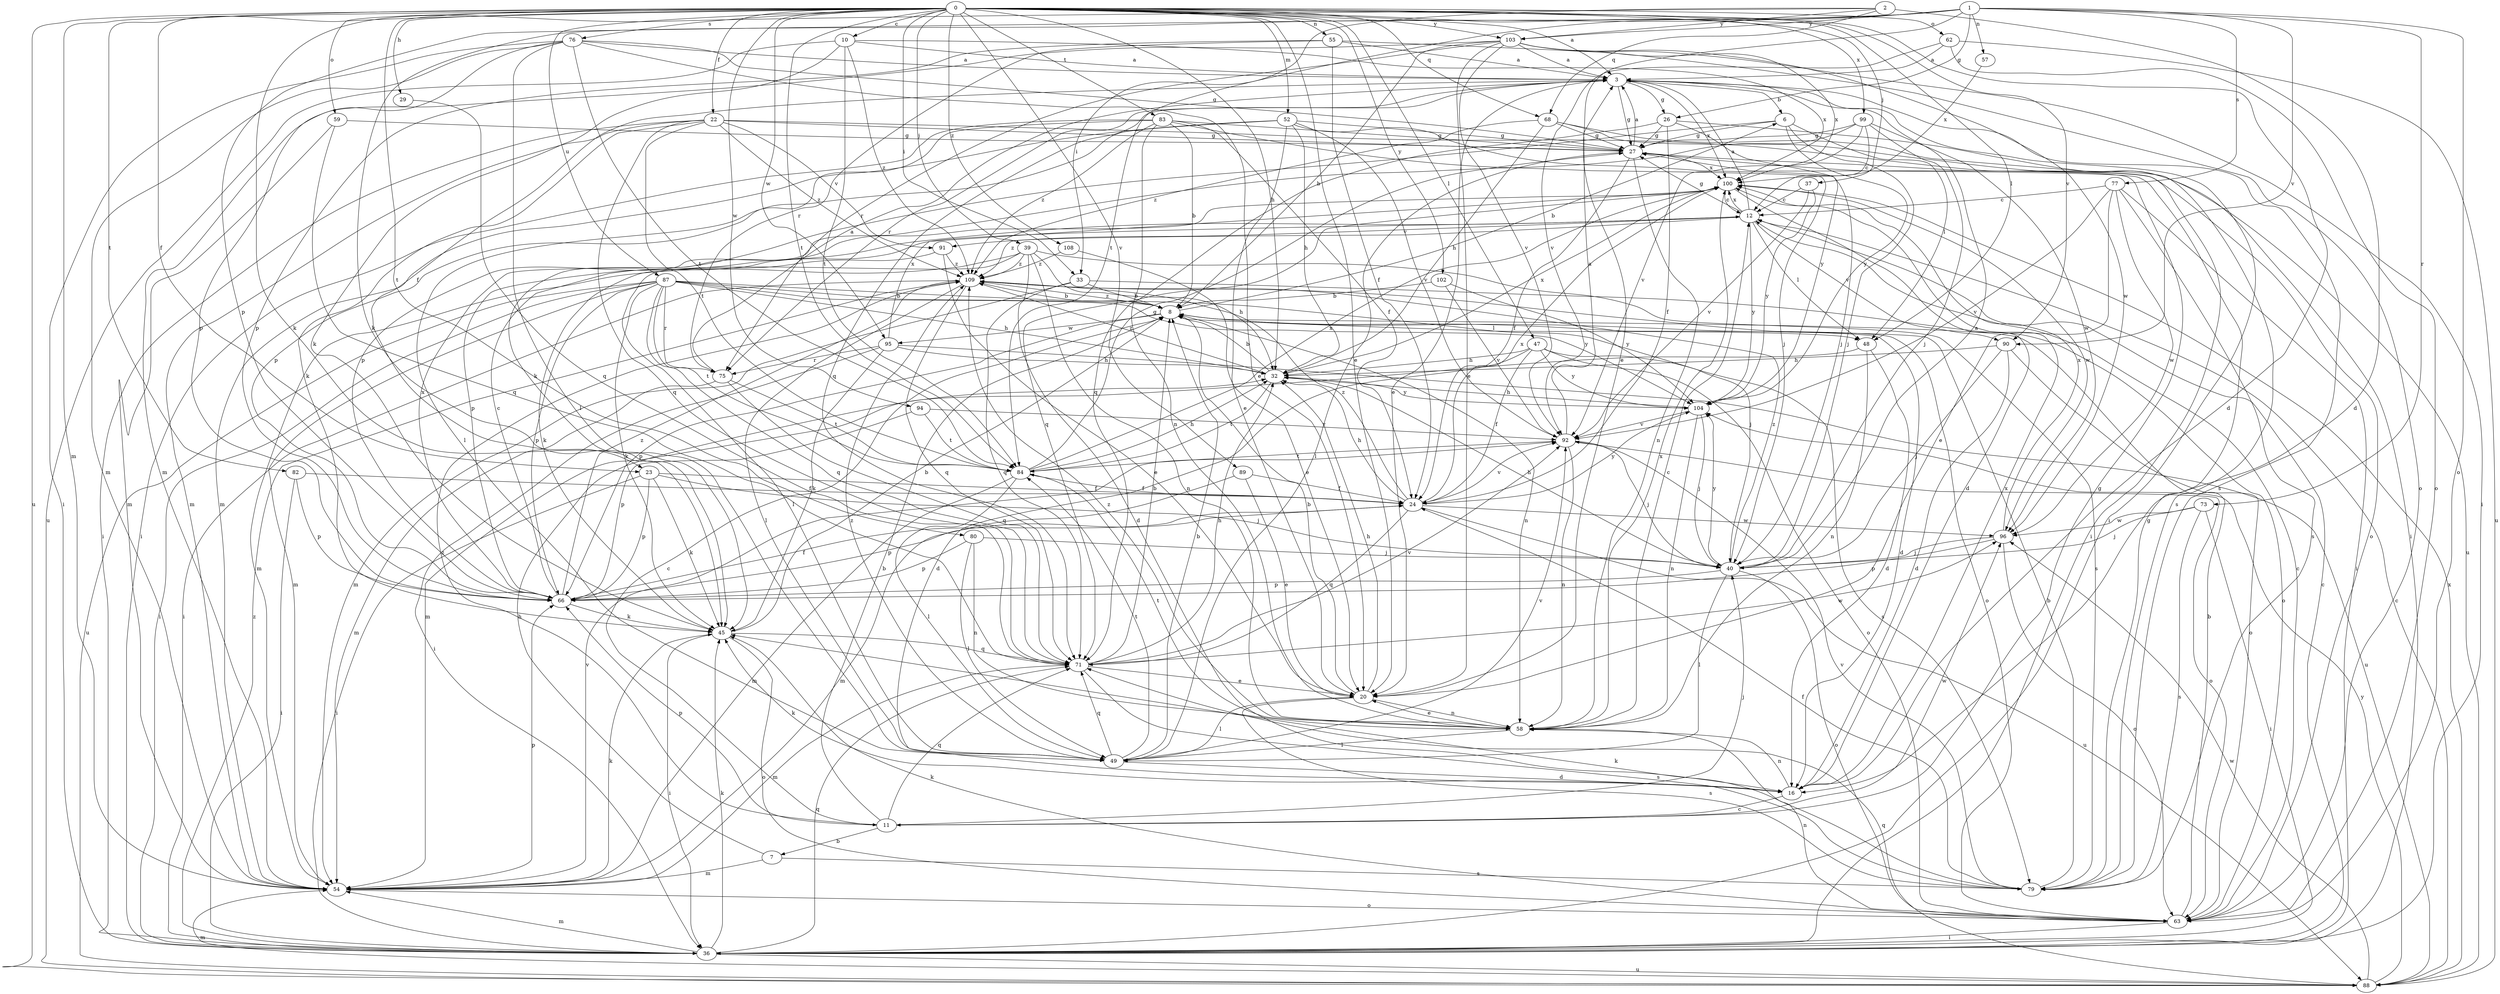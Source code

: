 strict digraph  {
0;
1;
2;
3;
6;
7;
8;
10;
11;
12;
16;
20;
22;
23;
24;
26;
27;
29;
32;
33;
36;
37;
39;
40;
45;
47;
48;
49;
52;
54;
55;
57;
58;
59;
62;
63;
66;
68;
71;
73;
75;
76;
77;
79;
80;
82;
83;
84;
87;
88;
89;
90;
91;
92;
94;
95;
96;
99;
100;
102;
103;
104;
108;
109;
0 -> 3  [label=a];
0 -> 10  [label=c];
0 -> 16  [label=d];
0 -> 20  [label=e];
0 -> 22  [label=f];
0 -> 23  [label=f];
0 -> 29  [label=h];
0 -> 32  [label=h];
0 -> 33  [label=i];
0 -> 37  [label=j];
0 -> 39  [label=j];
0 -> 47  [label=l];
0 -> 48  [label=l];
0 -> 52  [label=m];
0 -> 54  [label=m];
0 -> 55  [label=n];
0 -> 59  [label=o];
0 -> 62  [label=o];
0 -> 68  [label=q];
0 -> 76  [label=s];
0 -> 80  [label=t];
0 -> 82  [label=t];
0 -> 83  [label=t];
0 -> 84  [label=t];
0 -> 87  [label=u];
0 -> 88  [label=u];
0 -> 89  [label=v];
0 -> 90  [label=v];
0 -> 94  [label=w];
0 -> 95  [label=w];
0 -> 99  [label=x];
0 -> 102  [label=y];
0 -> 103  [label=y];
0 -> 108  [label=z];
1 -> 20  [label=e];
1 -> 26  [label=g];
1 -> 45  [label=k];
1 -> 57  [label=n];
1 -> 63  [label=o];
1 -> 66  [label=p];
1 -> 73  [label=r];
1 -> 77  [label=s];
1 -> 84  [label=t];
1 -> 90  [label=v];
1 -> 103  [label=y];
2 -> 16  [label=d];
2 -> 33  [label=i];
2 -> 45  [label=k];
2 -> 68  [label=q];
2 -> 103  [label=y];
3 -> 6  [label=b];
3 -> 20  [label=e];
3 -> 23  [label=f];
3 -> 26  [label=g];
3 -> 27  [label=g];
3 -> 36  [label=i];
3 -> 71  [label=q];
3 -> 75  [label=r];
3 -> 79  [label=s];
3 -> 100  [label=x];
6 -> 27  [label=g];
6 -> 40  [label=j];
6 -> 45  [label=k];
6 -> 48  [label=l];
6 -> 104  [label=y];
7 -> 32  [label=h];
7 -> 54  [label=m];
7 -> 79  [label=s];
8 -> 6  [label=b];
8 -> 11  [label=c];
8 -> 16  [label=d];
8 -> 48  [label=l];
8 -> 58  [label=n];
8 -> 66  [label=p];
8 -> 95  [label=w];
8 -> 109  [label=z];
10 -> 3  [label=a];
10 -> 45  [label=k];
10 -> 84  [label=t];
10 -> 88  [label=u];
10 -> 100  [label=x];
10 -> 109  [label=z];
11 -> 7  [label=b];
11 -> 8  [label=b];
11 -> 27  [label=g];
11 -> 40  [label=j];
11 -> 66  [label=p];
11 -> 71  [label=q];
11 -> 96  [label=w];
11 -> 109  [label=z];
12 -> 3  [label=a];
12 -> 27  [label=g];
12 -> 48  [label=l];
12 -> 66  [label=p];
12 -> 90  [label=v];
12 -> 91  [label=v];
12 -> 100  [label=x];
12 -> 104  [label=y];
12 -> 109  [label=z];
16 -> 11  [label=c];
16 -> 45  [label=k];
16 -> 58  [label=n];
16 -> 100  [label=x];
20 -> 8  [label=b];
20 -> 32  [label=h];
20 -> 49  [label=l];
20 -> 58  [label=n];
20 -> 79  [label=s];
22 -> 27  [label=g];
22 -> 36  [label=i];
22 -> 45  [label=k];
22 -> 54  [label=m];
22 -> 71  [label=q];
22 -> 79  [label=s];
22 -> 84  [label=t];
22 -> 91  [label=v];
22 -> 109  [label=z];
23 -> 24  [label=f];
23 -> 36  [label=i];
23 -> 40  [label=j];
23 -> 45  [label=k];
23 -> 66  [label=p];
24 -> 32  [label=h];
24 -> 66  [label=p];
24 -> 71  [label=q];
24 -> 88  [label=u];
24 -> 92  [label=v];
24 -> 96  [label=w];
24 -> 100  [label=x];
24 -> 104  [label=y];
24 -> 109  [label=z];
26 -> 24  [label=f];
26 -> 27  [label=g];
26 -> 36  [label=i];
26 -> 71  [label=q];
26 -> 104  [label=y];
27 -> 3  [label=a];
27 -> 24  [label=f];
27 -> 49  [label=l];
27 -> 58  [label=n];
27 -> 63  [label=o];
27 -> 100  [label=x];
29 -> 71  [label=q];
32 -> 8  [label=b];
32 -> 84  [label=t];
32 -> 100  [label=x];
32 -> 104  [label=y];
32 -> 109  [label=z];
33 -> 8  [label=b];
33 -> 54  [label=m];
33 -> 63  [label=o];
33 -> 71  [label=q];
36 -> 12  [label=c];
36 -> 45  [label=k];
36 -> 54  [label=m];
36 -> 71  [label=q];
36 -> 88  [label=u];
36 -> 109  [label=z];
37 -> 12  [label=c];
37 -> 92  [label=v];
37 -> 104  [label=y];
39 -> 16  [label=d];
39 -> 32  [label=h];
39 -> 49  [label=l];
39 -> 54  [label=m];
39 -> 58  [label=n];
39 -> 79  [label=s];
39 -> 109  [label=z];
40 -> 3  [label=a];
40 -> 32  [label=h];
40 -> 49  [label=l];
40 -> 63  [label=o];
40 -> 66  [label=p];
40 -> 104  [label=y];
40 -> 109  [label=z];
45 -> 8  [label=b];
45 -> 36  [label=i];
45 -> 63  [label=o];
45 -> 71  [label=q];
47 -> 16  [label=d];
47 -> 24  [label=f];
47 -> 32  [label=h];
47 -> 63  [label=o];
47 -> 79  [label=s];
47 -> 104  [label=y];
48 -> 16  [label=d];
48 -> 54  [label=m];
48 -> 58  [label=n];
49 -> 8  [label=b];
49 -> 16  [label=d];
49 -> 71  [label=q];
49 -> 84  [label=t];
49 -> 92  [label=v];
49 -> 109  [label=z];
52 -> 20  [label=e];
52 -> 27  [label=g];
52 -> 32  [label=h];
52 -> 40  [label=j];
52 -> 54  [label=m];
52 -> 66  [label=p];
52 -> 92  [label=v];
54 -> 45  [label=k];
54 -> 63  [label=o];
54 -> 66  [label=p];
54 -> 92  [label=v];
55 -> 3  [label=a];
55 -> 24  [label=f];
55 -> 63  [label=o];
55 -> 66  [label=p];
55 -> 75  [label=r];
57 -> 100  [label=x];
58 -> 12  [label=c];
58 -> 20  [label=e];
58 -> 49  [label=l];
58 -> 84  [label=t];
58 -> 100  [label=x];
58 -> 109  [label=z];
59 -> 27  [label=g];
59 -> 54  [label=m];
59 -> 71  [label=q];
62 -> 3  [label=a];
62 -> 63  [label=o];
62 -> 88  [label=u];
62 -> 92  [label=v];
63 -> 8  [label=b];
63 -> 12  [label=c];
63 -> 36  [label=i];
63 -> 45  [label=k];
63 -> 58  [label=n];
66 -> 12  [label=c];
66 -> 24  [label=f];
66 -> 45  [label=k];
66 -> 100  [label=x];
66 -> 109  [label=z];
68 -> 27  [label=g];
68 -> 32  [label=h];
68 -> 36  [label=i];
68 -> 88  [label=u];
68 -> 109  [label=z];
71 -> 8  [label=b];
71 -> 20  [label=e];
71 -> 32  [label=h];
71 -> 54  [label=m];
71 -> 79  [label=s];
71 -> 92  [label=v];
71 -> 96  [label=w];
73 -> 36  [label=i];
73 -> 40  [label=j];
73 -> 79  [label=s];
73 -> 96  [label=w];
75 -> 3  [label=a];
75 -> 54  [label=m];
75 -> 71  [label=q];
75 -> 84  [label=t];
76 -> 3  [label=a];
76 -> 20  [label=e];
76 -> 27  [label=g];
76 -> 36  [label=i];
76 -> 49  [label=l];
76 -> 54  [label=m];
76 -> 66  [label=p];
76 -> 84  [label=t];
77 -> 12  [label=c];
77 -> 20  [label=e];
77 -> 36  [label=i];
77 -> 79  [label=s];
77 -> 92  [label=v];
77 -> 96  [label=w];
79 -> 8  [label=b];
79 -> 24  [label=f];
79 -> 27  [label=g];
79 -> 45  [label=k];
79 -> 92  [label=v];
80 -> 40  [label=j];
80 -> 49  [label=l];
80 -> 58  [label=n];
80 -> 66  [label=p];
82 -> 24  [label=f];
82 -> 36  [label=i];
82 -> 66  [label=p];
83 -> 8  [label=b];
83 -> 24  [label=f];
83 -> 27  [label=g];
83 -> 36  [label=i];
83 -> 40  [label=j];
83 -> 49  [label=l];
83 -> 58  [label=n];
83 -> 109  [label=z];
84 -> 24  [label=f];
84 -> 27  [label=g];
84 -> 32  [label=h];
84 -> 49  [label=l];
84 -> 54  [label=m];
84 -> 100  [label=x];
87 -> 8  [label=b];
87 -> 32  [label=h];
87 -> 36  [label=i];
87 -> 40  [label=j];
87 -> 45  [label=k];
87 -> 54  [label=m];
87 -> 66  [label=p];
87 -> 71  [label=q];
87 -> 75  [label=r];
87 -> 84  [label=t];
87 -> 88  [label=u];
87 -> 104  [label=y];
88 -> 12  [label=c];
88 -> 54  [label=m];
88 -> 71  [label=q];
88 -> 96  [label=w];
88 -> 100  [label=x];
88 -> 104  [label=y];
89 -> 20  [label=e];
89 -> 24  [label=f];
89 -> 54  [label=m];
90 -> 16  [label=d];
90 -> 32  [label=h];
90 -> 40  [label=j];
90 -> 63  [label=o];
91 -> 20  [label=e];
91 -> 45  [label=k];
91 -> 109  [label=z];
92 -> 3  [label=a];
92 -> 40  [label=j];
92 -> 58  [label=n];
92 -> 63  [label=o];
92 -> 84  [label=t];
94 -> 66  [label=p];
94 -> 84  [label=t];
94 -> 92  [label=v];
95 -> 32  [label=h];
95 -> 36  [label=i];
95 -> 45  [label=k];
95 -> 75  [label=r];
95 -> 88  [label=u];
95 -> 100  [label=x];
96 -> 40  [label=j];
96 -> 63  [label=o];
96 -> 66  [label=p];
96 -> 100  [label=x];
99 -> 12  [label=c];
99 -> 27  [label=g];
99 -> 40  [label=j];
99 -> 66  [label=p];
99 -> 92  [label=v];
99 -> 96  [label=w];
100 -> 12  [label=c];
100 -> 16  [label=d];
100 -> 71  [label=q];
100 -> 96  [label=w];
102 -> 8  [label=b];
102 -> 92  [label=v];
102 -> 104  [label=y];
103 -> 3  [label=a];
103 -> 8  [label=b];
103 -> 20  [label=e];
103 -> 36  [label=i];
103 -> 54  [label=m];
103 -> 75  [label=r];
103 -> 92  [label=v];
103 -> 96  [label=w];
103 -> 100  [label=x];
104 -> 32  [label=h];
104 -> 40  [label=j];
104 -> 58  [label=n];
104 -> 92  [label=v];
108 -> 20  [label=e];
108 -> 109  [label=z];
109 -> 8  [label=b];
109 -> 36  [label=i];
109 -> 49  [label=l];
109 -> 63  [label=o];
109 -> 71  [label=q];
}

